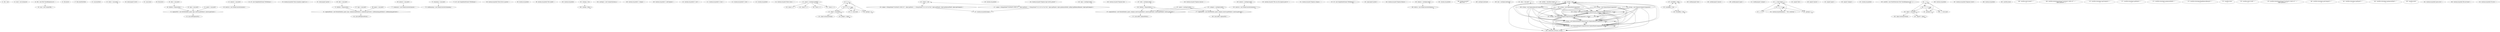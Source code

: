 digraph G {
"21 : file = null"
"22 : eList = new ArrayList()"
"24 : file = new File(\"StoredExpenses.txt\", )"
"24 : file = new File(\"StoredExpenses.txt\", )" -> "30 : scan = new Scanner(file, )"
"25 : file.exists()"
"27 : file.createNewFile()"
"30 : scan = new Scanner(file, )"
"33 : scan.hasNext()"
"35 : check = scan.next()"
"35 : check = scan.next()" -> "35 : check = scan.next()" [style=dashed]
"36 : check.equals(\"in-full\", )"
"92 : scan.close()"
"96 : file.exists()"
"39 : date = scan.next()"
"39 : date = scan.next()" -> "46 : theDate = df.parse(date, )"
"40 : type = scan.next()"
"40 : type = scan.next()" -> "52 : expenseFull = new InFull(theDate, payee, type, monCon.getDollars(), monCon.getCents(), )"
"41 : payee = scan.next()"
"41 : payee = scan.next()" -> "52 : expenseFull = new InFull(theDate, payee, type, monCon.getDollars(), monCon.getCents(), )"
"42 : amount = scan.next()"
"42 : amount = scan.next()" -> "49 : monCon = new MoneyConverter(amount, )"
"45 : df = new SimpleDateFormat(\"MM/dd/yyyy\", )"
"46 : theDate = df.parse(date, )"
"46 : theDate = df.parse(date, )" -> "52 : expenseFull = new InFull(theDate, payee, type, monCon.getDollars(), monCon.getCents(), )"
"49 : monCon = new MoneyConverter(amount, )"
"52 : expenseFull = new InFull(theDate, payee, type, monCon.getDollars(), monCon.getCents(), )"
"52 : expenseFull = new InFull(theDate, payee, type, monCon.getDollars(), monCon.getCents(), )" -> "55 : eList.add(expenseFull, )"
"55 : eList.add(expenseFull, )"
"59 : System.err.println(\"Parse exception caught in in\", )"
"63 : check.equals(\"partial\", )"
"66 : date = scan.next()"
"66 : date = scan.next()" -> "74 : theDate = df.parse(date, )"
"67 : type = scan.next()"
"67 : type = scan.next()" -> "81 : expensePartial = new Partial(theDate, payee, type, conAmount.getDollars(), conAmount.getCents(), conRemaining.getDollars(), conRemaining.getCents(), )"
"68 : payee = scan.next()"
"68 : payee = scan.next()" -> "81 : expensePartial = new Partial(theDate, payee, type, conAmount.getDollars(), conAmount.getCents(), conRemaining.getDollars(), conRemaining.getCents(), )"
"69 : amount = scan.next()"
"69 : amount = scan.next()" -> "77 : conAmount = new MoneyConverter(amount, )"
"70 : remaining = scan.next()"
"70 : remaining = scan.next()" -> "79 : conRemaining = new MoneyConverter(remaining, )"
"73 : df = new SimpleDateFormat(\"MM/dd/yyyy\", )"
"74 : theDate = df.parse(date, )"
"74 : theDate = df.parse(date, )" -> "81 : expensePartial = new Partial(theDate, payee, type, conAmount.getDollars(), conAmount.getCents(), conRemaining.getDollars(), conRemaining.getCents(), )"
"77 : conAmount = new MoneyConverter(amount, )"
"79 : conRemaining = new MoneyConverter(remaining, )"
"81 : expensePartial = new Partial(theDate, payee, type, conAmount.getDollars(), conAmount.getCents(), conRemaining.getDollars(), conRemaining.getCents(), )"
"81 : expensePartial = new Partial(theDate, payee, type, conAmount.getDollars(), conAmount.getCents(), conRemaining.getDollars(), conRemaining.getCents(), )" -> "84 : eList.add(expensePartial, )"
"84 : eList.add(expensePartial, )"
"88 : System.err.println(\"Parse Error in partial\", )"
"33 : scan.hasNext()"
"98 : System.out.println()"
"99 : System.out.println(\"File Loaded\", )"
"100 : System.out.println()"
"103 : running = true"
"103 : running = true" -> "296 : running = false" [style=dashed]
"104 : userInput = new Scanner(System.in, )"
"108 : System.out.println(\"1. Display\", )"
"109 : System.out.println(\"2. Add Expense\", )"
"110 : System.out.println(\"3. Sort\", )"
"111 : System.out.println(\"4. Save\", )"
"112 : System.out.println(\"5. Quit\", )"
"113 : System.out.println()"
"114 : System.out.print(\"Enter choice: \", )"
"115 : choice = userInput.nextInt()"
"115 : choice = userInput.nextInt()" -> "118 : choice == 1"
"115 : choice = userInput.nextInt()" -> "142 : choice == 2"
"115 : choice = userInput.nextInt()" -> "185 : choice == 3"
"115 : choice = userInput.nextInt()" -> "257 : choice == 4"
"115 : choice = userInput.nextInt()" -> "115 : choice = userInput.nextInt()" [style=dashed]
"118 : choice == 1"
"120 : k = 0"
"120 : k = 0" -> "120 : k = k + 1"
"120 : k = 0" -> "122 : object = eList.get(k, )"
"120 : k = 0" -> "120 : k < eList.size()"
"120 : k = 0" -> "120 : @temp1 = k"
"120 : k = 0" -> "120 : k = k + 1" [style=dashed]
"120 : k = 0" -> "120 : k = 0" [style=dashed]
"120 : k < eList.size()"
"122 : object = eList.get(k, )"
"122 : object = eList.get(k, )" -> "124 : object instanceof Partial"
"122 : object = eList.get(k, )" -> "126 : pObject = object"
"122 : object = eList.get(k, )" -> "122 : object = eList.get(k, )" [style=dashed]
"123 : output = null"
"123 : output = null" -> "133 : output = String.format(\"%1$2tm/%<2td/%<tY \", object.getDate(), ) + String.format(\"%-15.15s %s [%s]\", object.getPayee(), object.getAmountPaid(), object.getCategory(), )" [style=dashed]
"123 : output = null" -> "127 : output = String.format(\"%1$2tm/%<2td/%<tY \", object.getDate(), ) + String.format(\"%-15.15s %s (%s) [%s]\", object.getPayee(), object.getAmountPaid(), pObject.getBalanceRemain(), object.getCategory(), )" [style=dashed]
"124 : object instanceof Partial"
"139 : System.out.println()"
"126 : pObject = object"
"126 : pObject = object" -> "126 : pObject = object" [style=dashed]
"127 : output = String.format(\"%1$2tm/%<2td/%<tY \", object.getDate(), ) + String.format(\"%-15.15s %s (%s) [%s]\", object.getPayee(), object.getAmountPaid(), pObject.getBalanceRemain(), object.getCategory(), )"
"127 : output = String.format(\"%1$2tm/%<2td/%<tY \", object.getDate(), ) + String.format(\"%-15.15s %s (%s) [%s]\", object.getPayee(), object.getAmountPaid(), pObject.getBalanceRemain(), object.getCategory(), )" -> "137 : System.out.println(output, )"
"127 : output = String.format(\"%1$2tm/%<2td/%<tY \", object.getDate(), ) + String.format(\"%-15.15s %s (%s) [%s]\", object.getPayee(), object.getAmountPaid(), pObject.getBalanceRemain(), object.getCategory(), )" -> "123 : output = null" [style=dashed]
"133 : output = String.format(\"%1$2tm/%<2td/%<tY \", object.getDate(), ) + String.format(\"%-15.15s %s [%s]\", object.getPayee(), object.getAmountPaid(), object.getCategory(), )"
"133 : output = String.format(\"%1$2tm/%<2td/%<tY \", object.getDate(), ) + String.format(\"%-15.15s %s [%s]\", object.getPayee(), object.getAmountPaid(), object.getCategory(), )" -> "137 : System.out.println(output, )"
"133 : output = String.format(\"%1$2tm/%<2td/%<tY \", object.getDate(), ) + String.format(\"%-15.15s %s [%s]\", object.getPayee(), object.getAmountPaid(), object.getCategory(), )" -> "123 : output = null" [style=dashed]
"137 : System.out.println(output, )"
"120 : @temp1 = k"
"120 : @temp1 = k" -> "120 : @temp1 = k" [style=dashed]
"120 : k = k + 1"
"120 : k = k + 1" -> "120 : k = k + 1"
"120 : k = k + 1" -> "122 : object = eList.get(k, )"
"120 : k = k + 1" -> "120 : k < eList.size()"
"120 : k = k + 1" -> "120 : @temp1 = k"
"120 : k = k + 1" -> "120 : k = k + 1" [style=dashed]
"120 : k = k + 1" -> "120 : k = 0" [style=dashed]
"142 : choice == 2"
"144 : System.out.print(\"Expense type (in-full, partial)? \", )"
"145 : type = userInput.next()"
"145 : type = userInput.next()" -> "145 : type = userInput.next()" [style=dashed]
"146 : System.out.print(\"Payment date: \", )"
"147 : date = userInput.next()"
"147 : date = userInput.next()" -> "156 : theDate = df.parse(date, )"
"147 : date = userInput.next()" -> "147 : date = userInput.next()" [style=dashed]
"148 : System.out.print(\"Expense Amount: \", )"
"149 : amount = userInput.next()"
"149 : amount = userInput.next()" -> "159 : monCon = new MoneyConverter(amount, )"
"149 : amount = userInput.next()" -> "149 : amount = userInput.next()" [style=dashed]
"150 : System.out.print(\"Who was this expense paid to? \", )"
"151 : payee = userInput.next()"
"151 : payee = userInput.next()" -> "170 : expensePartial = new Partial(theDate, payee, category, monCon.getDollars(), monCon.getCents(), balCon.getDollars(), balCon.getCents(), )"
"151 : payee = userInput.next()" -> "177 : expenseFull = new InFull(theDate, payee, category, monCon.getDollars(), monCon.getCents(), )"
"151 : payee = userInput.next()" -> "151 : payee = userInput.next()" [style=dashed]
"152 : System.out.print(\"Expense category: \", )"
"153 : category = userInput.next()"
"153 : category = userInput.next()" -> "170 : expensePartial = new Partial(theDate, payee, category, monCon.getDollars(), monCon.getCents(), balCon.getDollars(), balCon.getCents(), )"
"153 : category = userInput.next()" -> "177 : expenseFull = new InFull(theDate, payee, category, monCon.getDollars(), monCon.getCents(), )"
"153 : category = userInput.next()" -> "153 : category = userInput.next()" [style=dashed]
"155 : df = new SimpleDateFormat(\"MM/dd/yyyy\", )"
"155 : df = new SimpleDateFormat(\"MM/dd/yyyy\", )" -> "155 : df = new SimpleDateFormat(\"MM/dd/yyyy\", )" [style=dashed]
"156 : theDate = df.parse(date, )"
"156 : theDate = df.parse(date, )" -> "170 : expensePartial = new Partial(theDate, payee, category, monCon.getDollars(), monCon.getCents(), balCon.getDollars(), balCon.getCents(), )"
"156 : theDate = df.parse(date, )" -> "177 : expenseFull = new InFull(theDate, payee, category, monCon.getDollars(), monCon.getCents(), )"
"156 : theDate = df.parse(date, )" -> "156 : theDate = df.parse(date, )" [style=dashed]
"159 : monCon = new MoneyConverter(amount, )"
"159 : monCon = new MoneyConverter(amount, )" -> "159 : monCon = new MoneyConverter(amount, )" [style=dashed]
"162 : type.equals(\"partial\", )"
"164 : System.out.print(\"Expense Balance: \", )"
"165 : balance = userInput.next()"
"165 : balance = userInput.next()" -> "168 : balCon = new MoneyConverter(balance, )"
"165 : balance = userInput.next()" -> "165 : balance = userInput.next()" [style=dashed]
"168 : balCon = new MoneyConverter(balance, )"
"168 : balCon = new MoneyConverter(balance, )" -> "168 : balCon = new MoneyConverter(balance, )" [style=dashed]
"170 : expensePartial = new Partial(theDate, payee, category, monCon.getDollars(), monCon.getCents(), balCon.getDollars(), balCon.getCents(), )"
"170 : expensePartial = new Partial(theDate, payee, category, monCon.getDollars(), monCon.getCents(), balCon.getDollars(), balCon.getCents(), )" -> "173 : eList.add(0, expensePartial, )"
"170 : expensePartial = new Partial(theDate, payee, category, monCon.getDollars(), monCon.getCents(), balCon.getDollars(), balCon.getCents(), )" -> "170 : expensePartial = new Partial(theDate, payee, category, monCon.getDollars(), monCon.getCents(), balCon.getDollars(), balCon.getCents(), )" [style=dashed]
"173 : eList.add(0, expensePartial, )"
"177 : expenseFull = new InFull(theDate, payee, category, monCon.getDollars(), monCon.getCents(), )"
"177 : expenseFull = new InFull(theDate, payee, category, monCon.getDollars(), monCon.getCents(), )" -> "180 : eList.add(0, expenseFull, )"
"177 : expenseFull = new InFull(theDate, payee, category, monCon.getDollars(), monCon.getCents(), )" -> "177 : expenseFull = new InFull(theDate, payee, category, monCon.getDollars(), monCon.getCents(), )" [style=dashed]
"180 : eList.add(0, expenseFull, )"
"182 : System.out.println()"
"185 : choice == 3"
"188 : System.out.print(\"\nKeys to by: \", )"
"189 : userInput.nextLine()"
"190 : line = userInput.nextLine()"
"190 : line = userInput.nextLine()" -> "190 : line = userInput.nextLine()" [style=dashed]
"191 : keys = line.split(\" \", )"
"191 : keys = line.split(\" \", )" -> "191 : keys = line.split(\" \", )" [style=dashed]
"194 : lastKey = keys[keys.length - 1]"
"194 : lastKey = keys[keys.length - 1]" -> "194 : lastKey = keys[keys.length - 1]" [style=dashed]
"196 : eComp = null"
"196 : eComp = null" -> "238 : eComp = new ExpenseDelegateComparator(new ExpenseCategoryComparator(), eComp, )"
"196 : eComp = null" -> "234 : eComp = new ExpenseDelegateComparator(new ExpensePayeeComparator(), eComp, )"
"196 : eComp = null" -> "249 : Collections.sort(eList, eComp, )"
"196 : eComp = null" -> "230 : eComp = new ExpenseDelegateComparator(new ExpenseAmountComparator(), eComp, )"
"196 : eComp = null" -> "226 : eComp = new ExpenseDelegateComparator(new ExpenseDateComparator(), eComp, )"
"196 : eComp = null" -> "196 : eComp = null" [style=dashed]
"196 : eComp = null" -> "206 : eComp = new ExpenseAmountComparator()" [style=dashed]
"196 : eComp = null" -> "238 : eComp = new ExpenseDelegateComparator(new ExpenseCategoryComparator(), eComp, )" [style=dashed]
"196 : eComp = null" -> "234 : eComp = new ExpenseDelegateComparator(new ExpensePayeeComparator(), eComp, )" [style=dashed]
"196 : eComp = null" -> "210 : eComp = new ExpensePayeeComparator()" [style=dashed]
"196 : eComp = null" -> "202 : eComp = new ExpenseDateComparator()" [style=dashed]
"196 : eComp = null" -> "214 : eComp = new ExpenseCategoryComparator()" [style=dashed]
"196 : eComp = null" -> "230 : eComp = new ExpenseDelegateComparator(new ExpenseAmountComparator(), eComp, )" [style=dashed]
"196 : eComp = null" -> "226 : eComp = new ExpenseDelegateComparator(new ExpenseDateComparator(), eComp, )" [style=dashed]
"197 : invalidKey = false"
"197 : invalidKey = false" -> "219 : invalidKey = true" [style=dashed]
"197 : invalidKey = false" -> "243 : invalidKey = true" [style=dashed]
"197 : invalidKey = false" -> "197 : invalidKey = false" [style=dashed]
"200 : lastKey.equals(\"date\", )"
"202 : eComp = new ExpenseDateComparator()"
"202 : eComp = new ExpenseDateComparator()" -> "238 : eComp = new ExpenseDelegateComparator(new ExpenseCategoryComparator(), eComp, )"
"202 : eComp = new ExpenseDateComparator()" -> "234 : eComp = new ExpenseDelegateComparator(new ExpensePayeeComparator(), eComp, )"
"202 : eComp = new ExpenseDateComparator()" -> "249 : Collections.sort(eList, eComp, )"
"202 : eComp = new ExpenseDateComparator()" -> "230 : eComp = new ExpenseDelegateComparator(new ExpenseAmountComparator(), eComp, )"
"202 : eComp = new ExpenseDateComparator()" -> "226 : eComp = new ExpenseDelegateComparator(new ExpenseDateComparator(), eComp, )"
"202 : eComp = new ExpenseDateComparator()" -> "196 : eComp = null" [style=dashed]
"202 : eComp = new ExpenseDateComparator()" -> "238 : eComp = new ExpenseDelegateComparator(new ExpenseCategoryComparator(), eComp, )" [style=dashed]
"202 : eComp = new ExpenseDateComparator()" -> "234 : eComp = new ExpenseDelegateComparator(new ExpensePayeeComparator(), eComp, )" [style=dashed]
"202 : eComp = new ExpenseDateComparator()" -> "230 : eComp = new ExpenseDelegateComparator(new ExpenseAmountComparator(), eComp, )" [style=dashed]
"202 : eComp = new ExpenseDateComparator()" -> "226 : eComp = new ExpenseDelegateComparator(new ExpenseDateComparator(), eComp, )" [style=dashed]
"204 : lastKey.equals(\"amount\", )"
"206 : eComp = new ExpenseAmountComparator()"
"206 : eComp = new ExpenseAmountComparator()" -> "238 : eComp = new ExpenseDelegateComparator(new ExpenseCategoryComparator(), eComp, )"
"206 : eComp = new ExpenseAmountComparator()" -> "234 : eComp = new ExpenseDelegateComparator(new ExpensePayeeComparator(), eComp, )"
"206 : eComp = new ExpenseAmountComparator()" -> "249 : Collections.sort(eList, eComp, )"
"206 : eComp = new ExpenseAmountComparator()" -> "230 : eComp = new ExpenseDelegateComparator(new ExpenseAmountComparator(), eComp, )"
"206 : eComp = new ExpenseAmountComparator()" -> "226 : eComp = new ExpenseDelegateComparator(new ExpenseDateComparator(), eComp, )"
"206 : eComp = new ExpenseAmountComparator()" -> "196 : eComp = null" [style=dashed]
"206 : eComp = new ExpenseAmountComparator()" -> "238 : eComp = new ExpenseDelegateComparator(new ExpenseCategoryComparator(), eComp, )" [style=dashed]
"206 : eComp = new ExpenseAmountComparator()" -> "234 : eComp = new ExpenseDelegateComparator(new ExpensePayeeComparator(), eComp, )" [style=dashed]
"206 : eComp = new ExpenseAmountComparator()" -> "230 : eComp = new ExpenseDelegateComparator(new ExpenseAmountComparator(), eComp, )" [style=dashed]
"206 : eComp = new ExpenseAmountComparator()" -> "226 : eComp = new ExpenseDelegateComparator(new ExpenseDateComparator(), eComp, )" [style=dashed]
"208 : lastKey.equals(\"payee\", )"
"210 : eComp = new ExpensePayeeComparator()"
"210 : eComp = new ExpensePayeeComparator()" -> "238 : eComp = new ExpenseDelegateComparator(new ExpenseCategoryComparator(), eComp, )"
"210 : eComp = new ExpensePayeeComparator()" -> "234 : eComp = new ExpenseDelegateComparator(new ExpensePayeeComparator(), eComp, )"
"210 : eComp = new ExpensePayeeComparator()" -> "249 : Collections.sort(eList, eComp, )"
"210 : eComp = new ExpensePayeeComparator()" -> "230 : eComp = new ExpenseDelegateComparator(new ExpenseAmountComparator(), eComp, )"
"210 : eComp = new ExpensePayeeComparator()" -> "226 : eComp = new ExpenseDelegateComparator(new ExpenseDateComparator(), eComp, )"
"210 : eComp = new ExpensePayeeComparator()" -> "196 : eComp = null" [style=dashed]
"210 : eComp = new ExpensePayeeComparator()" -> "238 : eComp = new ExpenseDelegateComparator(new ExpenseCategoryComparator(), eComp, )" [style=dashed]
"210 : eComp = new ExpensePayeeComparator()" -> "234 : eComp = new ExpenseDelegateComparator(new ExpensePayeeComparator(), eComp, )" [style=dashed]
"210 : eComp = new ExpensePayeeComparator()" -> "230 : eComp = new ExpenseDelegateComparator(new ExpenseAmountComparator(), eComp, )" [style=dashed]
"210 : eComp = new ExpensePayeeComparator()" -> "226 : eComp = new ExpenseDelegateComparator(new ExpenseDateComparator(), eComp, )" [style=dashed]
"212 : lastKey.equals(\"category\", )"
"214 : eComp = new ExpenseCategoryComparator()"
"214 : eComp = new ExpenseCategoryComparator()" -> "238 : eComp = new ExpenseDelegateComparator(new ExpenseCategoryComparator(), eComp, )"
"214 : eComp = new ExpenseCategoryComparator()" -> "234 : eComp = new ExpenseDelegateComparator(new ExpensePayeeComparator(), eComp, )"
"214 : eComp = new ExpenseCategoryComparator()" -> "249 : Collections.sort(eList, eComp, )"
"214 : eComp = new ExpenseCategoryComparator()" -> "230 : eComp = new ExpenseDelegateComparator(new ExpenseAmountComparator(), eComp, )"
"214 : eComp = new ExpenseCategoryComparator()" -> "226 : eComp = new ExpenseDelegateComparator(new ExpenseDateComparator(), eComp, )"
"214 : eComp = new ExpenseCategoryComparator()" -> "196 : eComp = null" [style=dashed]
"214 : eComp = new ExpenseCategoryComparator()" -> "238 : eComp = new ExpenseDelegateComparator(new ExpenseCategoryComparator(), eComp, )" [style=dashed]
"214 : eComp = new ExpenseCategoryComparator()" -> "234 : eComp = new ExpenseDelegateComparator(new ExpensePayeeComparator(), eComp, )" [style=dashed]
"214 : eComp = new ExpenseCategoryComparator()" -> "230 : eComp = new ExpenseDelegateComparator(new ExpenseAmountComparator(), eComp, )" [style=dashed]
"214 : eComp = new ExpenseCategoryComparator()" -> "226 : eComp = new ExpenseDelegateComparator(new ExpenseDateComparator(), eComp, )" [style=dashed]
"219 : invalidKey = true"
"219 : invalidKey = true" -> "243 : invalidKey = true" [style=dashed]
"219 : invalidKey = true" -> "197 : invalidKey = false" [style=dashed]
"222 : j = keys.length - 1"
"222 : j = keys.length - 1" -> "222 : j >= 0"
"222 : j = keys.length - 1" -> "222 : j = j - 1"
"222 : j = keys.length - 1" -> "242 : System.err.println(keys[j] + \" Not a valid key!\", )"
"222 : j = keys.length - 1" -> "222 : @temp2 = j"
"222 : j = keys.length - 1" -> "222 : j = j - 1" [style=dashed]
"222 : j = keys.length - 1" -> "222 : j = keys.length - 1" [style=dashed]
"222 : j >= 0"
"224 : equals(\"date\", )"
"226 : eComp = new ExpenseDelegateComparator(new ExpenseDateComparator(), eComp, )"
"226 : eComp = new ExpenseDelegateComparator(new ExpenseDateComparator(), eComp, )" -> "238 : eComp = new ExpenseDelegateComparator(new ExpenseCategoryComparator(), eComp, )"
"226 : eComp = new ExpenseDelegateComparator(new ExpenseDateComparator(), eComp, )" -> "234 : eComp = new ExpenseDelegateComparator(new ExpensePayeeComparator(), eComp, )"
"226 : eComp = new ExpenseDelegateComparator(new ExpenseDateComparator(), eComp, )" -> "249 : Collections.sort(eList, eComp, )"
"226 : eComp = new ExpenseDelegateComparator(new ExpenseDateComparator(), eComp, )" -> "230 : eComp = new ExpenseDelegateComparator(new ExpenseAmountComparator(), eComp, )"
"226 : eComp = new ExpenseDelegateComparator(new ExpenseDateComparator(), eComp, )" -> "226 : eComp = new ExpenseDelegateComparator(new ExpenseDateComparator(), eComp, )"
"226 : eComp = new ExpenseDelegateComparator(new ExpenseDateComparator(), eComp, )" -> "196 : eComp = null" [style=dashed]
"226 : eComp = new ExpenseDelegateComparator(new ExpenseDateComparator(), eComp, )" -> "238 : eComp = new ExpenseDelegateComparator(new ExpenseCategoryComparator(), eComp, )" [style=dashed]
"226 : eComp = new ExpenseDelegateComparator(new ExpenseDateComparator(), eComp, )" -> "234 : eComp = new ExpenseDelegateComparator(new ExpensePayeeComparator(), eComp, )" [style=dashed]
"226 : eComp = new ExpenseDelegateComparator(new ExpenseDateComparator(), eComp, )" -> "230 : eComp = new ExpenseDelegateComparator(new ExpenseAmountComparator(), eComp, )" [style=dashed]
"226 : eComp = new ExpenseDelegateComparator(new ExpenseDateComparator(), eComp, )" -> "226 : eComp = new ExpenseDelegateComparator(new ExpenseDateComparator(), eComp, )" [style=dashed]
"228 : equals(\"amount\", )"
"230 : eComp = new ExpenseDelegateComparator(new ExpenseAmountComparator(), eComp, )"
"230 : eComp = new ExpenseDelegateComparator(new ExpenseAmountComparator(), eComp, )" -> "238 : eComp = new ExpenseDelegateComparator(new ExpenseCategoryComparator(), eComp, )"
"230 : eComp = new ExpenseDelegateComparator(new ExpenseAmountComparator(), eComp, )" -> "234 : eComp = new ExpenseDelegateComparator(new ExpensePayeeComparator(), eComp, )"
"230 : eComp = new ExpenseDelegateComparator(new ExpenseAmountComparator(), eComp, )" -> "249 : Collections.sort(eList, eComp, )"
"230 : eComp = new ExpenseDelegateComparator(new ExpenseAmountComparator(), eComp, )" -> "230 : eComp = new ExpenseDelegateComparator(new ExpenseAmountComparator(), eComp, )"
"230 : eComp = new ExpenseDelegateComparator(new ExpenseAmountComparator(), eComp, )" -> "226 : eComp = new ExpenseDelegateComparator(new ExpenseDateComparator(), eComp, )"
"230 : eComp = new ExpenseDelegateComparator(new ExpenseAmountComparator(), eComp, )" -> "196 : eComp = null" [style=dashed]
"230 : eComp = new ExpenseDelegateComparator(new ExpenseAmountComparator(), eComp, )" -> "238 : eComp = new ExpenseDelegateComparator(new ExpenseCategoryComparator(), eComp, )" [style=dashed]
"230 : eComp = new ExpenseDelegateComparator(new ExpenseAmountComparator(), eComp, )" -> "234 : eComp = new ExpenseDelegateComparator(new ExpensePayeeComparator(), eComp, )" [style=dashed]
"230 : eComp = new ExpenseDelegateComparator(new ExpenseAmountComparator(), eComp, )" -> "230 : eComp = new ExpenseDelegateComparator(new ExpenseAmountComparator(), eComp, )" [style=dashed]
"230 : eComp = new ExpenseDelegateComparator(new ExpenseAmountComparator(), eComp, )" -> "226 : eComp = new ExpenseDelegateComparator(new ExpenseDateComparator(), eComp, )" [style=dashed]
"232 : equals(\"payee\", )"
"234 : eComp = new ExpenseDelegateComparator(new ExpensePayeeComparator(), eComp, )"
"234 : eComp = new ExpenseDelegateComparator(new ExpensePayeeComparator(), eComp, )" -> "238 : eComp = new ExpenseDelegateComparator(new ExpenseCategoryComparator(), eComp, )"
"234 : eComp = new ExpenseDelegateComparator(new ExpensePayeeComparator(), eComp, )" -> "234 : eComp = new ExpenseDelegateComparator(new ExpensePayeeComparator(), eComp, )"
"234 : eComp = new ExpenseDelegateComparator(new ExpensePayeeComparator(), eComp, )" -> "249 : Collections.sort(eList, eComp, )"
"234 : eComp = new ExpenseDelegateComparator(new ExpensePayeeComparator(), eComp, )" -> "230 : eComp = new ExpenseDelegateComparator(new ExpenseAmountComparator(), eComp, )"
"234 : eComp = new ExpenseDelegateComparator(new ExpensePayeeComparator(), eComp, )" -> "226 : eComp = new ExpenseDelegateComparator(new ExpenseDateComparator(), eComp, )"
"234 : eComp = new ExpenseDelegateComparator(new ExpensePayeeComparator(), eComp, )" -> "196 : eComp = null" [style=dashed]
"234 : eComp = new ExpenseDelegateComparator(new ExpensePayeeComparator(), eComp, )" -> "238 : eComp = new ExpenseDelegateComparator(new ExpenseCategoryComparator(), eComp, )" [style=dashed]
"234 : eComp = new ExpenseDelegateComparator(new ExpensePayeeComparator(), eComp, )" -> "234 : eComp = new ExpenseDelegateComparator(new ExpensePayeeComparator(), eComp, )" [style=dashed]
"234 : eComp = new ExpenseDelegateComparator(new ExpensePayeeComparator(), eComp, )" -> "230 : eComp = new ExpenseDelegateComparator(new ExpenseAmountComparator(), eComp, )" [style=dashed]
"234 : eComp = new ExpenseDelegateComparator(new ExpensePayeeComparator(), eComp, )" -> "226 : eComp = new ExpenseDelegateComparator(new ExpenseDateComparator(), eComp, )" [style=dashed]
"236 : equals(\"category\", )"
"238 : eComp = new ExpenseDelegateComparator(new ExpenseCategoryComparator(), eComp, )"
"238 : eComp = new ExpenseDelegateComparator(new ExpenseCategoryComparator(), eComp, )" -> "238 : eComp = new ExpenseDelegateComparator(new ExpenseCategoryComparator(), eComp, )"
"238 : eComp = new ExpenseDelegateComparator(new ExpenseCategoryComparator(), eComp, )" -> "234 : eComp = new ExpenseDelegateComparator(new ExpensePayeeComparator(), eComp, )"
"238 : eComp = new ExpenseDelegateComparator(new ExpenseCategoryComparator(), eComp, )" -> "249 : Collections.sort(eList, eComp, )"
"238 : eComp = new ExpenseDelegateComparator(new ExpenseCategoryComparator(), eComp, )" -> "230 : eComp = new ExpenseDelegateComparator(new ExpenseAmountComparator(), eComp, )"
"238 : eComp = new ExpenseDelegateComparator(new ExpenseCategoryComparator(), eComp, )" -> "226 : eComp = new ExpenseDelegateComparator(new ExpenseDateComparator(), eComp, )"
"238 : eComp = new ExpenseDelegateComparator(new ExpenseCategoryComparator(), eComp, )" -> "196 : eComp = null" [style=dashed]
"238 : eComp = new ExpenseDelegateComparator(new ExpenseCategoryComparator(), eComp, )" -> "238 : eComp = new ExpenseDelegateComparator(new ExpenseCategoryComparator(), eComp, )" [style=dashed]
"238 : eComp = new ExpenseDelegateComparator(new ExpenseCategoryComparator(), eComp, )" -> "234 : eComp = new ExpenseDelegateComparator(new ExpensePayeeComparator(), eComp, )" [style=dashed]
"238 : eComp = new ExpenseDelegateComparator(new ExpenseCategoryComparator(), eComp, )" -> "230 : eComp = new ExpenseDelegateComparator(new ExpenseAmountComparator(), eComp, )" [style=dashed]
"238 : eComp = new ExpenseDelegateComparator(new ExpenseCategoryComparator(), eComp, )" -> "226 : eComp = new ExpenseDelegateComparator(new ExpenseDateComparator(), eComp, )" [style=dashed]
"242 : System.err.println(keys[j] + \" Not a valid key!\", )"
"243 : invalidKey = true"
"243 : invalidKey = true" -> "243 : invalidKey = true" [style=dashed]
"243 : invalidKey = true" -> "197 : invalidKey = false" [style=dashed]
"222 : @temp2 = j"
"222 : @temp2 = j" -> "222 : @temp2 = j" [style=dashed]
"222 : j = j - 1"
"222 : j = j - 1" -> "222 : j >= 0"
"222 : j = j - 1" -> "222 : j = j - 1"
"222 : j = j - 1" -> "242 : System.err.println(keys[j] + \" Not a valid key!\", )"
"222 : j = j - 1" -> "222 : @temp2 = j"
"222 : j = j - 1" -> "222 : j = j - 1" [style=dashed]
"222 : j = j - 1" -> "222 : j = keys.length - 1" [style=dashed]
"249 : Collections.sort(eList, eComp, )"
"253 : System.out.println()"
"257 : choice == 4"
"259 : saveFile = new PrintWriter(new File(\"StoredExpenses.txt\", ), )"
"259 : saveFile = new PrintWriter(new File(\"StoredExpenses.txt\", ), )" -> "259 : saveFile = new PrintWriter(new File(\"StoredExpenses.txt\", ), )" [style=dashed]
"261 : i = 0"
"261 : i = 0" -> "263 : object = eList.get(i, )"
"261 : i = 0" -> "261 : @temp3 = i"
"261 : i = 0" -> "261 : i = i + 1"
"261 : i = 0" -> "261 : i < eList.size()"
"261 : i = 0" -> "261 : i = i + 1" [style=dashed]
"261 : i = 0" -> "261 : i = 0" [style=dashed]
"261 : i < eList.size()"
"263 : object = eList.get(i, )"
"263 : object = eList.get(i, )" -> "265 : object instanceof Partial"
"263 : object = eList.get(i, )" -> "267 : objectP = object"
"263 : object = eList.get(i, )" -> "263 : object = eList.get(i, )" [style=dashed]
"265 : object instanceof Partial"
"286 : System.out.println()"
"287 : System.out.println(\"Expenses Saved\", )"
"288 : System.out.println()"
"290 : saveFile.close()"
"267 : objectP = object"
"267 : objectP = object" -> "267 : objectP = object" [style=dashed]
"268 : saveFile.write(\"partial\" + \"\n\", )"
"269 : saveFile.write(String.format(\"%1$2tm/%<2td/%<tY \" + \"\n\", object.getDate(), ), )"
"270 : saveFile.write(object.getCategory() + \"\n\", )"
"271 : saveFile.write(object.getPayee() + \"\n\", )"
"272 : saveFile.write(object.getAmountPaid() + \"\n\", )"
"273 : saveFile.write(objectP.getBalanceRemain() + \"\n\", )"
"274 : saveFile.write(\"\n\", )"
"278 : saveFile.write(\"in-full\" + \"\n\", )"
"279 : saveFile.write(String.format(\"%1$2tm/%<2td/%<tY \" + \"\n\", object.getDate(), ), )"
"280 : saveFile.write(object.getCategory() + \"\n\", )"
"281 : saveFile.write(object.getPayee() + \"\n\", )"
"282 : saveFile.write(object.getAmountPaid() + \"\n\", )"
"283 : saveFile.write(\"\n\", )"
"261 : @temp3 = i"
"261 : @temp3 = i" -> "261 : @temp3 = i" [style=dashed]
"261 : i = i + 1"
"261 : i = i + 1" -> "263 : object = eList.get(i, )"
"261 : i = i + 1" -> "261 : @temp3 = i"
"261 : i = i + 1" -> "261 : i = i + 1"
"261 : i = i + 1" -> "261 : i < eList.size()"
"261 : i = i + 1" -> "261 : i = i + 1" [style=dashed]
"261 : i = i + 1" -> "261 : i = 0" [style=dashed]
"296 : running = false"
"296 : running = false" -> "296 : running = false" [style=dashed]
"302 : System.err.println(\"parse error\", )"
"306 : System.err.println(\"file not found\", )"
"310 : System.err.println(\"IO error.\", )"
}
